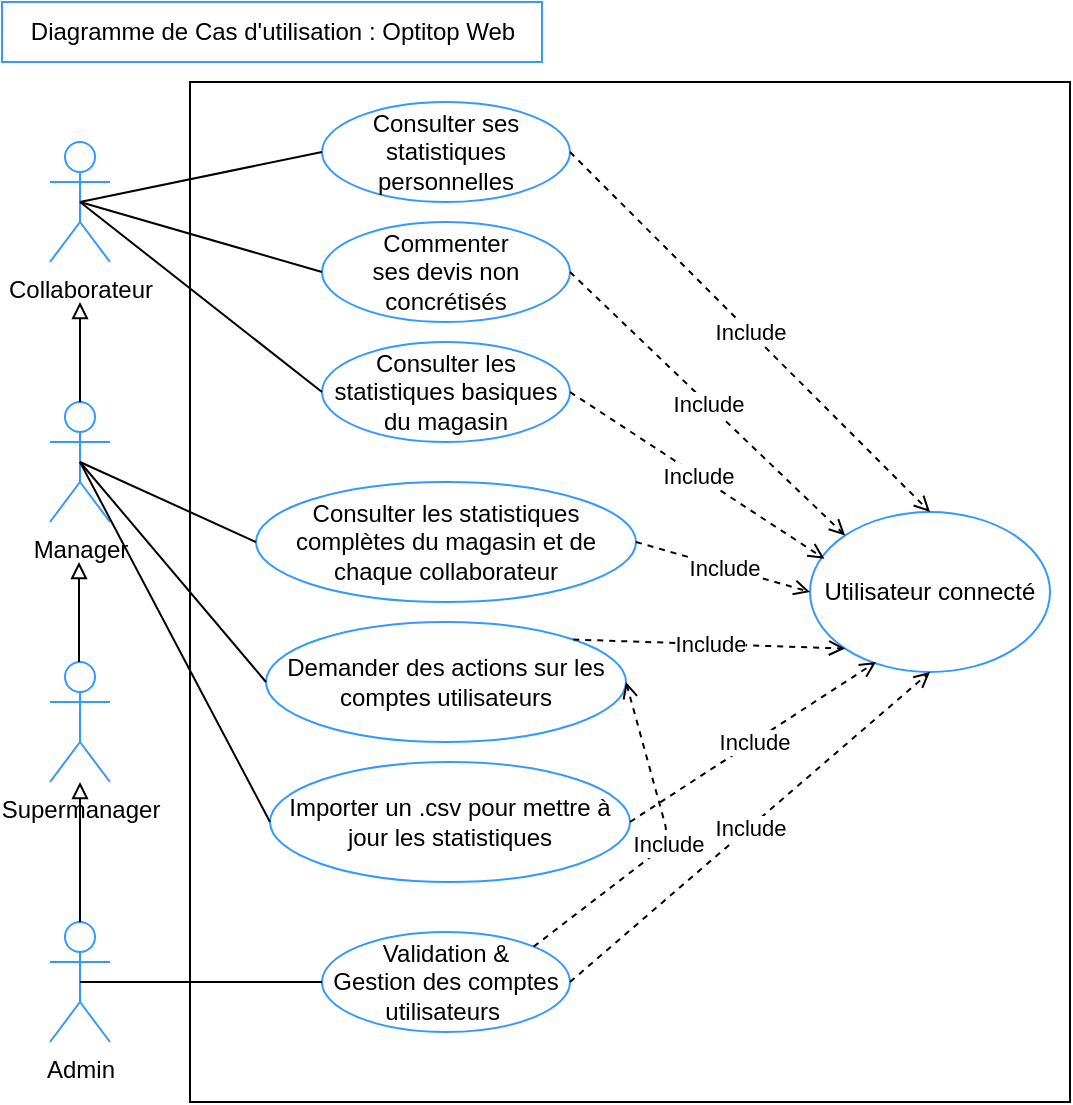 <mxfile>
    <diagram id="Xz5JX9BvZpV5T3fCW6BU" name="Page-1">
        <mxGraphModel dx="2226" dy="581" grid="1" gridSize="10" guides="1" tooltips="1" connect="1" arrows="1" fold="1" page="1" pageScale="1" pageWidth="827" pageHeight="1169" math="0" shadow="0">
            <root>
                <mxCell id="0"/>
                <mxCell id="1" parent="0"/>
                <mxCell id="74" value="" style="rounded=0;whiteSpace=wrap;html=1;" parent="1" vertex="1">
                    <mxGeometry x="-1560" y="40" width="440" height="510" as="geometry"/>
                </mxCell>
                <mxCell id="2" value="Diagramme de Cas d&#39;utilisation : Optitop Web" style="text;html=1;align=center;verticalAlign=middle;resizable=0;points=[];autosize=1;strokeColor=#3399FF;fillColor=none;" parent="1" vertex="1">
                    <mxGeometry x="-1654" width="270" height="30" as="geometry"/>
                </mxCell>
                <mxCell id="3" value="Collaborateur" style="shape=umlActor;verticalLabelPosition=bottom;verticalAlign=top;html=1;outlineConnect=0;strokeColor=#3399FF;" parent="1" vertex="1">
                    <mxGeometry x="-1630" y="70" width="30" height="60" as="geometry"/>
                </mxCell>
                <mxCell id="4" value="Manager" style="shape=umlActor;verticalLabelPosition=bottom;verticalAlign=top;html=1;outlineConnect=0;strokeColor=#3399FF;" parent="1" vertex="1">
                    <mxGeometry x="-1630" y="200" width="30" height="60" as="geometry"/>
                </mxCell>
                <mxCell id="5" value="Supermanager" style="shape=umlActor;verticalLabelPosition=bottom;verticalAlign=top;html=1;outlineConnect=0;strokeColor=#3399FF;" parent="1" vertex="1">
                    <mxGeometry x="-1630" y="330" width="30" height="60" as="geometry"/>
                </mxCell>
                <mxCell id="6" value="Admin" style="shape=umlActor;verticalLabelPosition=bottom;verticalAlign=top;html=1;outlineConnect=0;strokeColor=#3399FF;" parent="1" vertex="1">
                    <mxGeometry x="-1630" y="460" width="30" height="60" as="geometry"/>
                </mxCell>
                <mxCell id="23" value="Consulter les statistiques complètes du magasin et de chaque collaborateur" style="ellipse;whiteSpace=wrap;html=1;strokeColor=#3399FF;" parent="1" vertex="1">
                    <mxGeometry x="-1527" y="240" width="190" height="60" as="geometry"/>
                </mxCell>
                <mxCell id="32" value="Importer un .csv pour mettre à jour les statistiques" style="ellipse;whiteSpace=wrap;html=1;strokeColor=#3399FF;" parent="1" vertex="1">
                    <mxGeometry x="-1520" y="380" width="180" height="60" as="geometry"/>
                </mxCell>
                <mxCell id="33" value="Validation &amp;amp; &lt;br&gt;Gestion des comptes utilisateurs&amp;nbsp;" style="ellipse;whiteSpace=wrap;html=1;strokeColor=#3399FF;" parent="1" vertex="1">
                    <mxGeometry x="-1494" y="465" width="124" height="50" as="geometry"/>
                </mxCell>
                <mxCell id="34" value="Demander des actions sur les comptes utilisateurs" style="ellipse;whiteSpace=wrap;html=1;strokeColor=#3399FF;" parent="1" vertex="1">
                    <mxGeometry x="-1522" y="310" width="180" height="60" as="geometry"/>
                </mxCell>
                <mxCell id="35" value="Consulter les statistiques basiques du magasin" style="ellipse;whiteSpace=wrap;html=1;strokeColor=#3399FF;" parent="1" vertex="1">
                    <mxGeometry x="-1494" y="170" width="124" height="50" as="geometry"/>
                </mxCell>
                <mxCell id="36" value="Consulter ses statistiques personnelles" style="ellipse;whiteSpace=wrap;html=1;strokeColor=#3399FF;" parent="1" vertex="1">
                    <mxGeometry x="-1494" y="50" width="124" height="50" as="geometry"/>
                </mxCell>
                <mxCell id="37" value="Commenter &lt;br&gt;ses devis non concrétisés" style="ellipse;whiteSpace=wrap;html=1;strokeColor=#3399FF;" parent="1" vertex="1">
                    <mxGeometry x="-1494" y="110" width="124" height="50" as="geometry"/>
                </mxCell>
                <mxCell id="38" value="" style="endArrow=none;html=1;entryX=0;entryY=0.5;entryDx=0;entryDy=0;exitX=0.5;exitY=0.5;exitDx=0;exitDy=0;exitPerimeter=0;" parent="1" source="3" target="37" edge="1">
                    <mxGeometry width="50" height="50" relative="1" as="geometry">
                        <mxPoint x="-1610" y="100" as="sourcePoint"/>
                        <mxPoint x="-1560" y="50" as="targetPoint"/>
                    </mxGeometry>
                </mxCell>
                <mxCell id="39" value="" style="endArrow=none;html=1;entryX=0;entryY=0.5;entryDx=0;entryDy=0;exitX=0.5;exitY=0.5;exitDx=0;exitDy=0;exitPerimeter=0;" parent="1" source="3" target="36" edge="1">
                    <mxGeometry width="50" height="50" relative="1" as="geometry">
                        <mxPoint x="-1610" y="100" as="sourcePoint"/>
                        <mxPoint x="-1484" y="165" as="targetPoint"/>
                    </mxGeometry>
                </mxCell>
                <mxCell id="41" value="" style="endArrow=block;html=1;exitX=0.5;exitY=0;exitDx=0;exitDy=0;exitPerimeter=0;endFill=0;" parent="1" source="4" edge="1">
                    <mxGeometry width="50" height="50" relative="1" as="geometry">
                        <mxPoint x="-1450" y="320" as="sourcePoint"/>
                        <mxPoint x="-1615" y="150" as="targetPoint"/>
                    </mxGeometry>
                </mxCell>
                <mxCell id="42" value="" style="endArrow=block;html=1;exitX=0.5;exitY=0;exitDx=0;exitDy=0;exitPerimeter=0;endFill=0;" parent="1" edge="1">
                    <mxGeometry width="50" height="50" relative="1" as="geometry">
                        <mxPoint x="-1615.5" y="330" as="sourcePoint"/>
                        <mxPoint x="-1615.5" y="280" as="targetPoint"/>
                    </mxGeometry>
                </mxCell>
                <mxCell id="43" value="" style="endArrow=none;html=1;entryX=0;entryY=0.5;entryDx=0;entryDy=0;exitX=0.5;exitY=0.5;exitDx=0;exitDy=0;exitPerimeter=0;" parent="1" source="3" target="35" edge="1">
                    <mxGeometry width="50" height="50" relative="1" as="geometry">
                        <mxPoint x="-1600" y="230" as="sourcePoint"/>
                        <mxPoint x="-1494" y="220" as="targetPoint"/>
                    </mxGeometry>
                </mxCell>
                <mxCell id="45" value="" style="endArrow=none;html=1;exitX=0.5;exitY=0.5;exitDx=0;exitDy=0;exitPerimeter=0;entryX=0;entryY=0.5;entryDx=0;entryDy=0;" parent="1" source="4" edge="1" target="23">
                    <mxGeometry width="50" height="50" relative="1" as="geometry">
                        <mxPoint x="-1615" y="170" as="sourcePoint"/>
                        <mxPoint x="-1530" y="270" as="targetPoint"/>
                    </mxGeometry>
                </mxCell>
                <mxCell id="46" value="" style="endArrow=none;html=1;entryX=0;entryY=0.5;entryDx=0;entryDy=0;exitX=0.5;exitY=0.5;exitDx=0;exitDy=0;exitPerimeter=0;" parent="1" source="4" edge="1" target="34">
                    <mxGeometry width="50" height="50" relative="1" as="geometry">
                        <mxPoint x="-1615" y="242.5" as="sourcePoint"/>
                        <mxPoint x="-1494" y="367.5" as="targetPoint"/>
                    </mxGeometry>
                </mxCell>
                <mxCell id="47" value="" style="endArrow=none;html=1;entryX=0;entryY=0.5;entryDx=0;entryDy=0;exitX=0.5;exitY=0.5;exitDx=0;exitDy=0;exitPerimeter=0;" parent="1" source="4" edge="1" target="32">
                    <mxGeometry width="50" height="50" relative="1" as="geometry">
                        <mxPoint x="-1615" y="310" as="sourcePoint"/>
                        <mxPoint x="-1494" y="435" as="targetPoint"/>
                    </mxGeometry>
                </mxCell>
                <mxCell id="48" value="" style="endArrow=none;html=1;entryX=0;entryY=0.5;entryDx=0;entryDy=0;exitX=0.5;exitY=0.5;exitDx=0;exitDy=0;exitPerimeter=0;" parent="1" source="6" edge="1" target="33">
                    <mxGeometry width="50" height="50" relative="1" as="geometry">
                        <mxPoint x="-1615" y="430" as="sourcePoint"/>
                        <mxPoint x="-1494" y="505" as="targetPoint"/>
                    </mxGeometry>
                </mxCell>
                <mxCell id="49" value="Utilisateur connecté" style="ellipse;whiteSpace=wrap;html=1;strokeColor=#3399FF;" parent="1" vertex="1">
                    <mxGeometry x="-1250" y="255" width="120" height="80" as="geometry"/>
                </mxCell>
                <mxCell id="56" value="" style="endArrow=open;html=1;entryX=0.5;entryY=0;entryDx=0;entryDy=0;exitX=1;exitY=0.5;exitDx=0;exitDy=0;dashed=1;endFill=0;" parent="1" source="36" target="49" edge="1">
                    <mxGeometry relative="1" as="geometry">
                        <mxPoint x="-1370" y="280" as="sourcePoint"/>
                        <mxPoint x="-1270" y="280" as="targetPoint"/>
                    </mxGeometry>
                </mxCell>
                <mxCell id="57" value="Include" style="edgeLabel;resizable=0;html=1;align=center;verticalAlign=middle;strokeColor=#3399FF;" parent="56" connectable="0" vertex="1">
                    <mxGeometry relative="1" as="geometry"/>
                </mxCell>
                <mxCell id="58" value="" style="endArrow=open;html=1;entryX=0;entryY=0;entryDx=0;entryDy=0;exitX=1;exitY=0.5;exitDx=0;exitDy=0;dashed=1;endFill=0;" parent="1" source="37" target="49" edge="1">
                    <mxGeometry relative="1" as="geometry">
                        <mxPoint x="-1360" y="95" as="sourcePoint"/>
                        <mxPoint x="-1260" y="305" as="targetPoint"/>
                    </mxGeometry>
                </mxCell>
                <mxCell id="59" value="Include" style="edgeLabel;resizable=0;html=1;align=center;verticalAlign=middle;strokeColor=#3399FF;" parent="58" connectable="0" vertex="1">
                    <mxGeometry relative="1" as="geometry"/>
                </mxCell>
                <mxCell id="60" value="" style="endArrow=open;html=1;exitX=1;exitY=0.5;exitDx=0;exitDy=0;dashed=1;endFill=0;entryX=0.06;entryY=0.292;entryDx=0;entryDy=0;entryPerimeter=0;" parent="1" source="35" edge="1" target="49">
                    <mxGeometry relative="1" as="geometry">
                        <mxPoint x="-1350" y="105" as="sourcePoint"/>
                        <mxPoint x="-1270" y="280" as="targetPoint"/>
                    </mxGeometry>
                </mxCell>
                <mxCell id="61" value="Include" style="edgeLabel;resizable=0;html=1;align=center;verticalAlign=middle;strokeColor=#3399FF;" parent="60" connectable="0" vertex="1">
                    <mxGeometry relative="1" as="geometry"/>
                </mxCell>
                <mxCell id="62" value="" style="endArrow=open;html=1;exitX=1;exitY=0.5;exitDx=0;exitDy=0;dashed=1;endFill=0;entryX=0;entryY=0.5;entryDx=0;entryDy=0;" parent="1" source="23" target="49" edge="1">
                    <mxGeometry relative="1" as="geometry">
                        <mxPoint x="-1360" y="235" as="sourcePoint"/>
                        <mxPoint x="-1260" y="305" as="targetPoint"/>
                    </mxGeometry>
                </mxCell>
                <mxCell id="63" value="Include" style="edgeLabel;resizable=0;html=1;align=center;verticalAlign=middle;strokeColor=#3399FF;" parent="62" connectable="0" vertex="1">
                    <mxGeometry relative="1" as="geometry"/>
                </mxCell>
                <mxCell id="64" value="" style="endArrow=open;html=1;exitX=1;exitY=0;exitDx=0;exitDy=0;dashed=1;endFill=0;entryX=0;entryY=1;entryDx=0;entryDy=0;" parent="1" source="34" target="49" edge="1">
                    <mxGeometry relative="1" as="geometry">
                        <mxPoint x="-1360" y="305" as="sourcePoint"/>
                        <mxPoint x="-1260" y="305" as="targetPoint"/>
                    </mxGeometry>
                </mxCell>
                <mxCell id="65" value="Include" style="edgeLabel;resizable=0;html=1;align=center;verticalAlign=middle;strokeColor=#3399FF;" parent="64" connectable="0" vertex="1">
                    <mxGeometry relative="1" as="geometry"/>
                </mxCell>
                <mxCell id="66" value="" style="endArrow=open;html=1;exitX=1;exitY=0.5;exitDx=0;exitDy=0;dashed=1;endFill=0;" parent="1" source="32" edge="1">
                    <mxGeometry relative="1" as="geometry">
                        <mxPoint x="-1350" y="315" as="sourcePoint"/>
                        <mxPoint x="-1217" y="330" as="targetPoint"/>
                    </mxGeometry>
                </mxCell>
                <mxCell id="67" value="Include" style="edgeLabel;resizable=0;html=1;align=center;verticalAlign=middle;strokeColor=#3399FF;" parent="66" connectable="0" vertex="1">
                    <mxGeometry relative="1" as="geometry"/>
                </mxCell>
                <mxCell id="68" value="" style="endArrow=open;html=1;exitX=1;exitY=0.5;exitDx=0;exitDy=0;dashed=1;endFill=0;entryX=0.5;entryY=1;entryDx=0;entryDy=0;" parent="1" source="33" target="49" edge="1">
                    <mxGeometry relative="1" as="geometry">
                        <mxPoint x="-1340" y="325" as="sourcePoint"/>
                        <mxPoint x="-1270" y="300" as="targetPoint"/>
                    </mxGeometry>
                </mxCell>
                <mxCell id="69" value="Include" style="edgeLabel;resizable=0;html=1;align=center;verticalAlign=middle;strokeColor=#3399FF;" parent="68" connectable="0" vertex="1">
                    <mxGeometry relative="1" as="geometry"/>
                </mxCell>
                <mxCell id="72" value="" style="endArrow=open;html=1;exitX=1;exitY=0;exitDx=0;exitDy=0;dashed=1;endFill=0;entryX=1;entryY=0.5;entryDx=0;entryDy=0;" parent="1" source="33" target="34" edge="1">
                    <mxGeometry relative="1" as="geometry">
                        <mxPoint x="-1360" y="515" as="sourcePoint"/>
                        <mxPoint x="-1370" y="370" as="targetPoint"/>
                        <Array as="points">
                            <mxPoint x="-1320" y="420"/>
                        </Array>
                    </mxGeometry>
                </mxCell>
                <mxCell id="73" value="Include" style="edgeLabel;resizable=0;html=1;align=center;verticalAlign=middle;strokeColor=#3399FF;" parent="72" connectable="0" vertex="1">
                    <mxGeometry relative="1" as="geometry"/>
                </mxCell>
                <mxCell id="75" value="" style="endArrow=block;html=1;exitX=0.5;exitY=0;exitDx=0;exitDy=0;exitPerimeter=0;endFill=0;" edge="1" parent="1" source="6" target="5">
                    <mxGeometry width="50" height="50" relative="1" as="geometry">
                        <mxPoint x="-1605.5" y="340" as="sourcePoint"/>
                        <mxPoint x="-1605.5" y="290" as="targetPoint"/>
                    </mxGeometry>
                </mxCell>
            </root>
        </mxGraphModel>
    </diagram>
</mxfile>